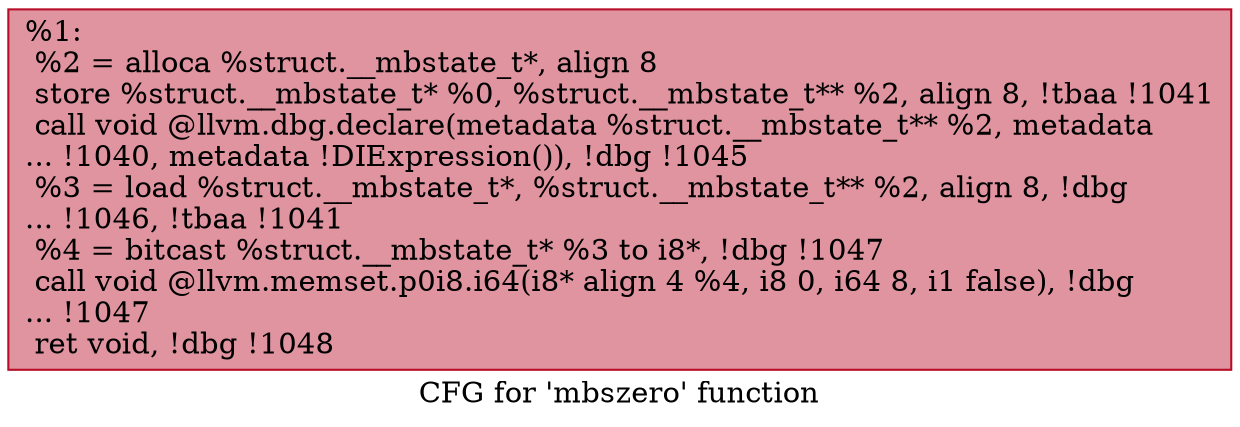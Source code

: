 digraph "CFG for 'mbszero' function" {
	label="CFG for 'mbszero' function";

	Node0x25253d0 [shape=record,color="#b70d28ff", style=filled, fillcolor="#b70d2870",label="{%1:\l  %2 = alloca %struct.__mbstate_t*, align 8\l  store %struct.__mbstate_t* %0, %struct.__mbstate_t** %2, align 8, !tbaa !1041\l  call void @llvm.dbg.declare(metadata %struct.__mbstate_t** %2, metadata\l... !1040, metadata !DIExpression()), !dbg !1045\l  %3 = load %struct.__mbstate_t*, %struct.__mbstate_t** %2, align 8, !dbg\l... !1046, !tbaa !1041\l  %4 = bitcast %struct.__mbstate_t* %3 to i8*, !dbg !1047\l  call void @llvm.memset.p0i8.i64(i8* align 4 %4, i8 0, i64 8, i1 false), !dbg\l... !1047\l  ret void, !dbg !1048\l}"];
}
